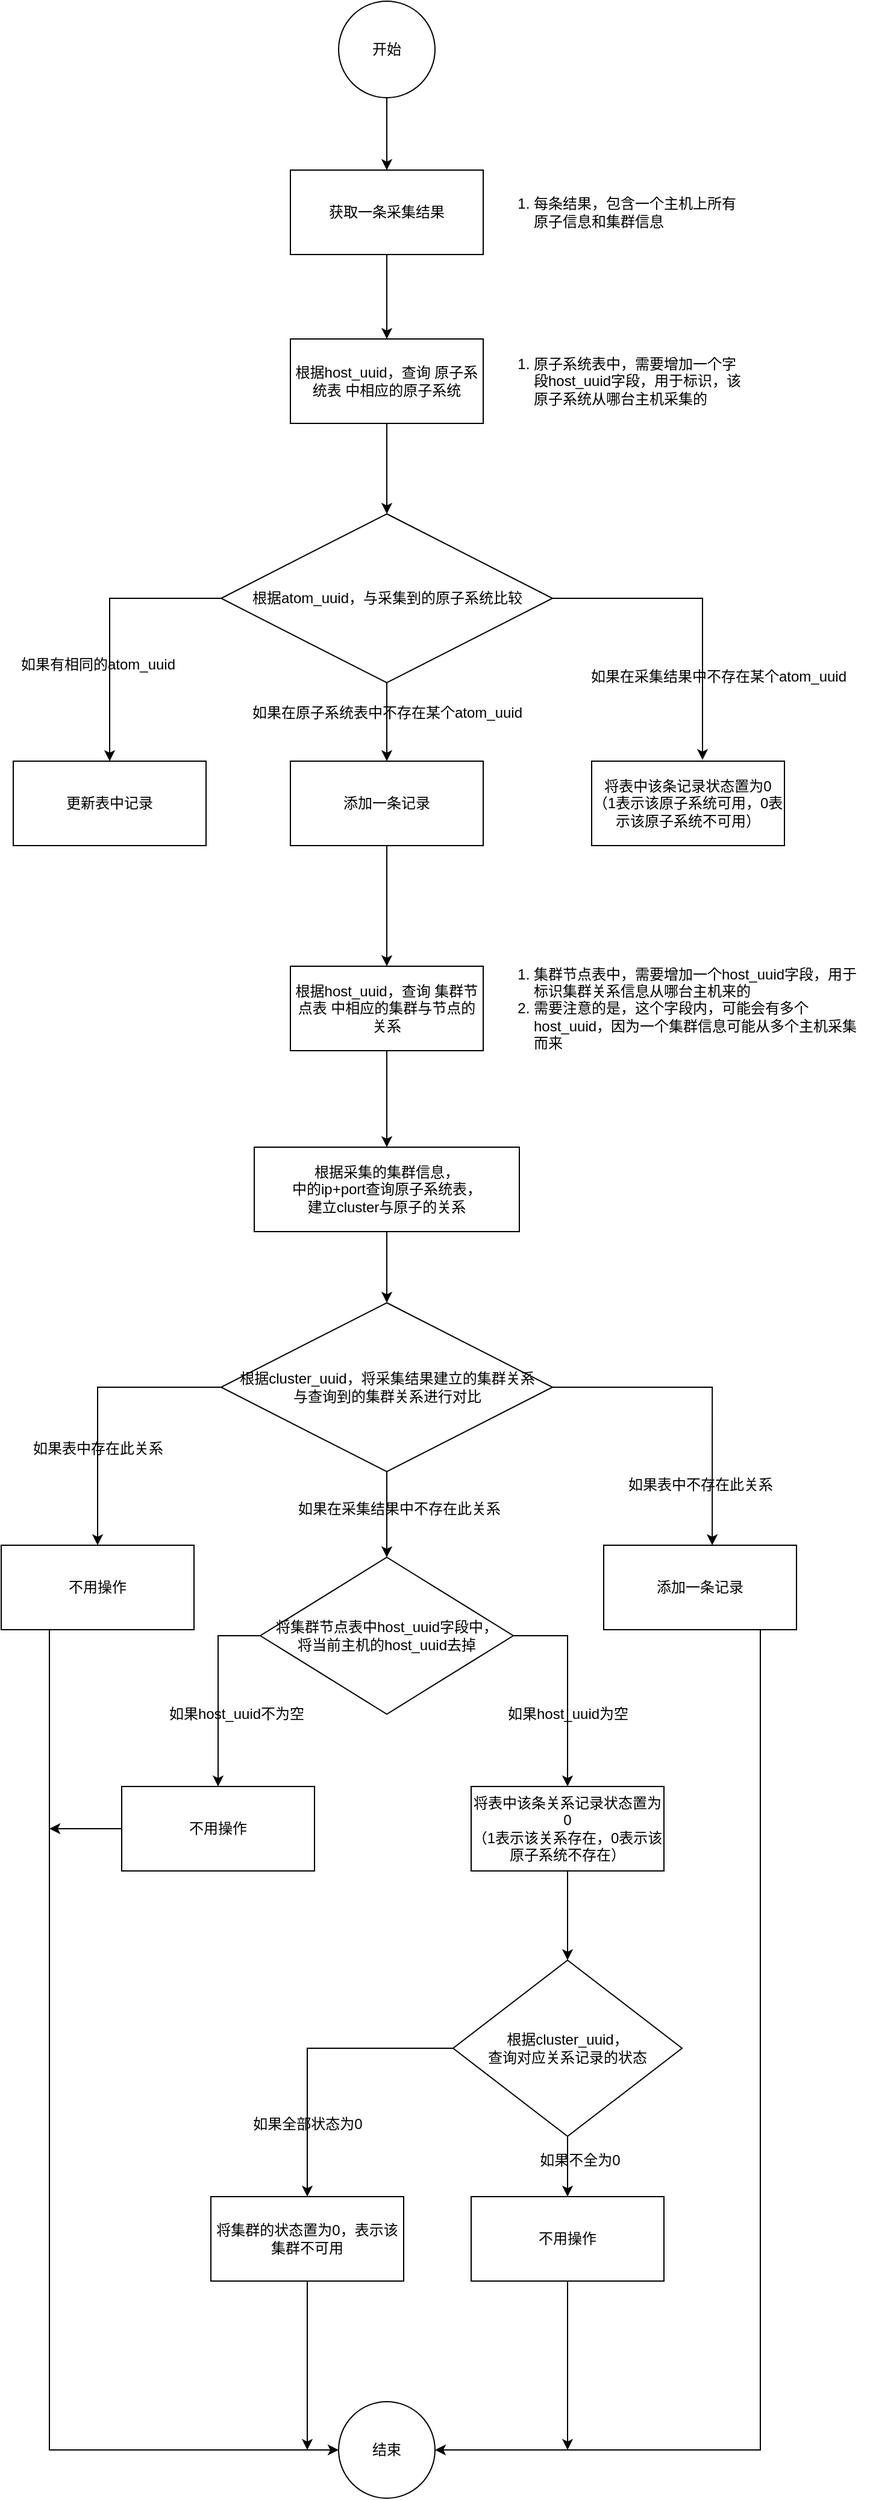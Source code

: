 <mxfile version="13.7.9" type="device"><diagram id="kVv7ODqZm0UyKyoOm-V6" name="Page-1"><mxGraphModel dx="1422" dy="762" grid="1" gridSize="10" guides="1" tooltips="1" connect="1" arrows="1" fold="1" page="1" pageScale="1" pageWidth="827" pageHeight="1169" math="0" shadow="0"><root><mxCell id="0"/><mxCell id="1" parent="0"/><mxCell id="ZHxAtVCNwBXifnDHZwni-20" style="edgeStyle=orthogonalEdgeStyle;rounded=0;orthogonalLoop=1;jettySize=auto;html=1;entryX=0.5;entryY=0;entryDx=0;entryDy=0;" edge="1" parent="1" source="ZHxAtVCNwBXifnDHZwni-2" target="ZHxAtVCNwBXifnDHZwni-4"><mxGeometry relative="1" as="geometry"/></mxCell><mxCell id="ZHxAtVCNwBXifnDHZwni-2" value="开始" style="ellipse;whiteSpace=wrap;html=1;aspect=fixed;" vertex="1" parent="1"><mxGeometry x="360" y="90" width="80" height="80" as="geometry"/></mxCell><mxCell id="ZHxAtVCNwBXifnDHZwni-21" style="edgeStyle=orthogonalEdgeStyle;rounded=0;orthogonalLoop=1;jettySize=auto;html=1;entryX=0.5;entryY=0;entryDx=0;entryDy=0;" edge="1" parent="1" source="ZHxAtVCNwBXifnDHZwni-4" target="ZHxAtVCNwBXifnDHZwni-6"><mxGeometry relative="1" as="geometry"/></mxCell><mxCell id="ZHxAtVCNwBXifnDHZwni-4" value="获取一条采集结果" style="rounded=0;whiteSpace=wrap;html=1;" vertex="1" parent="1"><mxGeometry x="320" y="230" width="160" height="70" as="geometry"/></mxCell><mxCell id="ZHxAtVCNwBXifnDHZwni-5" value="&lt;ol&gt;&lt;li&gt;每条结果，包含一个主机上所有原子信息和集群信息&lt;/li&gt;&lt;/ol&gt;" style="text;html=1;strokeColor=none;fillColor=none;align=left;verticalAlign=middle;whiteSpace=wrap;rounded=0;" vertex="1" parent="1"><mxGeometry x="480" y="230" width="220" height="70" as="geometry"/></mxCell><mxCell id="ZHxAtVCNwBXifnDHZwni-22" style="edgeStyle=orthogonalEdgeStyle;rounded=0;orthogonalLoop=1;jettySize=auto;html=1;entryX=0.5;entryY=0;entryDx=0;entryDy=0;" edge="1" parent="1" source="ZHxAtVCNwBXifnDHZwni-6" target="ZHxAtVCNwBXifnDHZwni-9"><mxGeometry relative="1" as="geometry"/></mxCell><mxCell id="ZHxAtVCNwBXifnDHZwni-6" value="根据host_uuid，查询 原子系统表 中相应的原子系统" style="rounded=0;whiteSpace=wrap;html=1;" vertex="1" parent="1"><mxGeometry x="320" y="370" width="160" height="70" as="geometry"/></mxCell><mxCell id="ZHxAtVCNwBXifnDHZwni-12" style="edgeStyle=orthogonalEdgeStyle;rounded=0;orthogonalLoop=1;jettySize=auto;html=1;entryX=0.5;entryY=0;entryDx=0;entryDy=0;" edge="1" parent="1" source="ZHxAtVCNwBXifnDHZwni-9" target="ZHxAtVCNwBXifnDHZwni-11"><mxGeometry relative="1" as="geometry"><mxPoint x="220" y="585" as="targetPoint"/><Array as="points"><mxPoint x="170" y="585"/></Array></mxGeometry></mxCell><mxCell id="ZHxAtVCNwBXifnDHZwni-15" style="edgeStyle=orthogonalEdgeStyle;rounded=0;orthogonalLoop=1;jettySize=auto;html=1;" edge="1" parent="1" source="ZHxAtVCNwBXifnDHZwni-9" target="ZHxAtVCNwBXifnDHZwni-14"><mxGeometry relative="1" as="geometry"/></mxCell><mxCell id="ZHxAtVCNwBXifnDHZwni-18" style="edgeStyle=orthogonalEdgeStyle;rounded=0;orthogonalLoop=1;jettySize=auto;html=1;entryX=0.575;entryY=-0.014;entryDx=0;entryDy=0;entryPerimeter=0;" edge="1" parent="1" source="ZHxAtVCNwBXifnDHZwni-9" target="ZHxAtVCNwBXifnDHZwni-17"><mxGeometry relative="1" as="geometry"/></mxCell><mxCell id="ZHxAtVCNwBXifnDHZwni-9" value="根据atom_uuid，与采集到的原子系统比较" style="rhombus;whiteSpace=wrap;html=1;" vertex="1" parent="1"><mxGeometry x="262.5" y="515" width="275" height="140" as="geometry"/></mxCell><mxCell id="ZHxAtVCNwBXifnDHZwni-11" value="更新表中记录" style="rounded=0;whiteSpace=wrap;html=1;" vertex="1" parent="1"><mxGeometry x="90" y="720" width="160" height="70" as="geometry"/></mxCell><mxCell id="ZHxAtVCNwBXifnDHZwni-13" value="如果有相同的atom_uuid" style="text;html=1;align=center;verticalAlign=middle;resizable=0;points=[];autosize=1;" vertex="1" parent="1"><mxGeometry x="90" y="630" width="140" height="20" as="geometry"/></mxCell><mxCell id="ZHxAtVCNwBXifnDHZwni-53" style="edgeStyle=orthogonalEdgeStyle;rounded=0;orthogonalLoop=1;jettySize=auto;html=1;entryX=0.5;entryY=0;entryDx=0;entryDy=0;" edge="1" parent="1" source="ZHxAtVCNwBXifnDHZwni-14" target="ZHxAtVCNwBXifnDHZwni-23"><mxGeometry relative="1" as="geometry"/></mxCell><mxCell id="ZHxAtVCNwBXifnDHZwni-14" value="添加一条记录" style="rounded=0;whiteSpace=wrap;html=1;" vertex="1" parent="1"><mxGeometry x="320" y="720" width="160" height="70" as="geometry"/></mxCell><mxCell id="ZHxAtVCNwBXifnDHZwni-16" value="如果在原子系统表中不存在某个atom_uuid" style="text;html=1;align=center;verticalAlign=middle;resizable=0;points=[];autosize=1;" vertex="1" parent="1"><mxGeometry x="280" y="670" width="240" height="20" as="geometry"/></mxCell><mxCell id="ZHxAtVCNwBXifnDHZwni-17" value="将表中该条记录状态置为0&lt;br&gt;（1表示该原子系统可用，0表示该原子系统不可用）" style="rounded=0;whiteSpace=wrap;html=1;" vertex="1" parent="1"><mxGeometry x="570" y="720" width="160" height="70" as="geometry"/></mxCell><mxCell id="ZHxAtVCNwBXifnDHZwni-19" value="如果在采集结果中不存在某个atom_uuid" style="text;html=1;align=center;verticalAlign=middle;resizable=0;points=[];autosize=1;" vertex="1" parent="1"><mxGeometry x="560" y="640" width="230" height="20" as="geometry"/></mxCell><mxCell id="ZHxAtVCNwBXifnDHZwni-54" style="edgeStyle=orthogonalEdgeStyle;rounded=0;orthogonalLoop=1;jettySize=auto;html=1;entryX=0.5;entryY=0;entryDx=0;entryDy=0;" edge="1" parent="1" source="ZHxAtVCNwBXifnDHZwni-23" target="ZHxAtVCNwBXifnDHZwni-28"><mxGeometry relative="1" as="geometry"/></mxCell><mxCell id="ZHxAtVCNwBXifnDHZwni-23" value="根据host_uuid，查询 集群节点表 中相应的集群与节点的关系" style="rounded=0;whiteSpace=wrap;html=1;" vertex="1" parent="1"><mxGeometry x="320" y="890" width="160" height="70" as="geometry"/></mxCell><mxCell id="ZHxAtVCNwBXifnDHZwni-25" value="&lt;ol&gt;&lt;li&gt;集群节点表中，需要增加一个host_uuid字段，用于标识集群关系信息从哪台主机来的&lt;/li&gt;&lt;li&gt;需要注意的是，这个字段内，可能会有多个host_uuid，因为一个集群信息可能从多个主机采集而来&lt;/li&gt;&lt;/ol&gt;" style="text;html=1;strokeColor=none;fillColor=none;align=left;verticalAlign=middle;whiteSpace=wrap;rounded=0;" vertex="1" parent="1"><mxGeometry x="480" y="890" width="320" height="70" as="geometry"/></mxCell><mxCell id="ZHxAtVCNwBXifnDHZwni-26" value="&lt;ol&gt;&lt;li&gt;原子系统表中，需要增加一个字段host_uuid字段，用于标识，该原子系统从哪台主机采集的&lt;/li&gt;&lt;/ol&gt;" style="text;html=1;strokeColor=none;fillColor=none;align=left;verticalAlign=middle;whiteSpace=wrap;rounded=0;" vertex="1" parent="1"><mxGeometry x="480" y="370" width="220" height="70" as="geometry"/></mxCell><mxCell id="ZHxAtVCNwBXifnDHZwni-56" style="edgeStyle=orthogonalEdgeStyle;rounded=0;orthogonalLoop=1;jettySize=auto;html=1;entryX=0.5;entryY=0;entryDx=0;entryDy=0;" edge="1" parent="1" source="ZHxAtVCNwBXifnDHZwni-28" target="ZHxAtVCNwBXifnDHZwni-30"><mxGeometry relative="1" as="geometry"/></mxCell><mxCell id="ZHxAtVCNwBXifnDHZwni-28" value="根据采集的集群信息，&lt;br&gt;中的ip+port查询原子系统表，&lt;br&gt;建立cluster与原子的关系" style="rounded=0;whiteSpace=wrap;html=1;" vertex="1" parent="1"><mxGeometry x="290" y="1040" width="220" height="70" as="geometry"/></mxCell><mxCell id="ZHxAtVCNwBXifnDHZwni-32" style="edgeStyle=orthogonalEdgeStyle;rounded=0;orthogonalLoop=1;jettySize=auto;html=1;exitX=0;exitY=0.5;exitDx=0;exitDy=0;entryX=0.5;entryY=0;entryDx=0;entryDy=0;" edge="1" parent="1" source="ZHxAtVCNwBXifnDHZwni-30" target="ZHxAtVCNwBXifnDHZwni-31"><mxGeometry relative="1" as="geometry"/></mxCell><mxCell id="ZHxAtVCNwBXifnDHZwni-43" style="edgeStyle=orthogonalEdgeStyle;rounded=0;orthogonalLoop=1;jettySize=auto;html=1;entryX=0.563;entryY=0;entryDx=0;entryDy=0;entryPerimeter=0;" edge="1" parent="1" source="ZHxAtVCNwBXifnDHZwni-30" target="ZHxAtVCNwBXifnDHZwni-35"><mxGeometry relative="1" as="geometry"/></mxCell><mxCell id="ZHxAtVCNwBXifnDHZwni-58" style="edgeStyle=orthogonalEdgeStyle;rounded=0;orthogonalLoop=1;jettySize=auto;html=1;entryX=0.5;entryY=0;entryDx=0;entryDy=0;" edge="1" parent="1" source="ZHxAtVCNwBXifnDHZwni-30" target="ZHxAtVCNwBXifnDHZwni-45"><mxGeometry relative="1" as="geometry"/></mxCell><mxCell id="ZHxAtVCNwBXifnDHZwni-30" value="根据cluster_uuid，将采集结果建立的集群关系&lt;br&gt;与查询到的集群关系进行对比" style="rhombus;whiteSpace=wrap;html=1;" vertex="1" parent="1"><mxGeometry x="262.5" y="1169" width="275" height="140" as="geometry"/></mxCell><mxCell id="ZHxAtVCNwBXifnDHZwni-67" style="edgeStyle=orthogonalEdgeStyle;rounded=0;orthogonalLoop=1;jettySize=auto;html=1;entryX=0;entryY=0.5;entryDx=0;entryDy=0;" edge="1" parent="1" source="ZHxAtVCNwBXifnDHZwni-31" target="ZHxAtVCNwBXifnDHZwni-66"><mxGeometry relative="1" as="geometry"><Array as="points"><mxPoint x="120" y="2120"/></Array></mxGeometry></mxCell><mxCell id="ZHxAtVCNwBXifnDHZwni-31" value="不用操作" style="rounded=0;whiteSpace=wrap;html=1;" vertex="1" parent="1"><mxGeometry x="80" y="1370" width="160" height="70" as="geometry"/></mxCell><mxCell id="ZHxAtVCNwBXifnDHZwni-34" value="如果表中存在此关系" style="text;html=1;align=center;verticalAlign=middle;resizable=0;points=[];autosize=1;" vertex="1" parent="1"><mxGeometry x="100" y="1280" width="120" height="20" as="geometry"/></mxCell><mxCell id="ZHxAtVCNwBXifnDHZwni-70" style="edgeStyle=orthogonalEdgeStyle;rounded=0;orthogonalLoop=1;jettySize=auto;html=1;entryX=1;entryY=0.5;entryDx=0;entryDy=0;" edge="1" parent="1" source="ZHxAtVCNwBXifnDHZwni-35" target="ZHxAtVCNwBXifnDHZwni-66"><mxGeometry relative="1" as="geometry"><Array as="points"><mxPoint x="710" y="2120"/></Array></mxGeometry></mxCell><mxCell id="ZHxAtVCNwBXifnDHZwni-35" value="添加一条记录" style="rounded=0;whiteSpace=wrap;html=1;" vertex="1" parent="1"><mxGeometry x="580" y="1370" width="160" height="70" as="geometry"/></mxCell><mxCell id="ZHxAtVCNwBXifnDHZwni-36" value="如果表中不存在此关系" style="text;html=1;align=center;verticalAlign=middle;resizable=0;points=[];autosize=1;" vertex="1" parent="1"><mxGeometry x="590" y="1310" width="140" height="20" as="geometry"/></mxCell><mxCell id="ZHxAtVCNwBXifnDHZwni-40" value="如果在采集结果中不存在此关系" style="text;html=1;align=center;verticalAlign=middle;resizable=0;points=[];autosize=1;" vertex="1" parent="1"><mxGeometry x="320" y="1330" width="180" height="20" as="geometry"/></mxCell><mxCell id="ZHxAtVCNwBXifnDHZwni-48" style="edgeStyle=orthogonalEdgeStyle;rounded=0;orthogonalLoop=1;jettySize=auto;html=1;entryX=0.5;entryY=0;entryDx=0;entryDy=0;" edge="1" parent="1" source="ZHxAtVCNwBXifnDHZwni-45" target="ZHxAtVCNwBXifnDHZwni-46"><mxGeometry relative="1" as="geometry"><Array as="points"><mxPoint x="260" y="1445"/></Array></mxGeometry></mxCell><mxCell id="ZHxAtVCNwBXifnDHZwni-50" style="edgeStyle=orthogonalEdgeStyle;rounded=0;orthogonalLoop=1;jettySize=auto;html=1;entryX=0.5;entryY=0;entryDx=0;entryDy=0;" edge="1" parent="1" source="ZHxAtVCNwBXifnDHZwni-45" target="ZHxAtVCNwBXifnDHZwni-47"><mxGeometry relative="1" as="geometry"><Array as="points"><mxPoint x="550" y="1445"/></Array></mxGeometry></mxCell><mxCell id="ZHxAtVCNwBXifnDHZwni-45" value="&lt;span&gt;将集群节点表中host_uuid字段中，&lt;br&gt;将当前主机的host_uuid去掉&lt;/span&gt;" style="rhombus;whiteSpace=wrap;html=1;" vertex="1" parent="1"><mxGeometry x="295" y="1380" width="210" height="130" as="geometry"/></mxCell><mxCell id="ZHxAtVCNwBXifnDHZwni-69" style="edgeStyle=orthogonalEdgeStyle;rounded=0;orthogonalLoop=1;jettySize=auto;html=1;" edge="1" parent="1" source="ZHxAtVCNwBXifnDHZwni-46"><mxGeometry relative="1" as="geometry"><mxPoint x="120" y="1605" as="targetPoint"/></mxGeometry></mxCell><mxCell id="ZHxAtVCNwBXifnDHZwni-46" value="不用操作" style="rounded=0;whiteSpace=wrap;html=1;" vertex="1" parent="1"><mxGeometry x="180" y="1570" width="160" height="70" as="geometry"/></mxCell><mxCell id="ZHxAtVCNwBXifnDHZwni-71" style="edgeStyle=orthogonalEdgeStyle;rounded=0;orthogonalLoop=1;jettySize=auto;html=1;entryX=0.5;entryY=0;entryDx=0;entryDy=0;" edge="1" parent="1" source="ZHxAtVCNwBXifnDHZwni-47" target="ZHxAtVCNwBXifnDHZwni-52"><mxGeometry relative="1" as="geometry"/></mxCell><mxCell id="ZHxAtVCNwBXifnDHZwni-47" value="将表中该条关系记录状态置为0&lt;br&gt;（1表示该关系存在，0表示该原子系统不存在）" style="rounded=0;whiteSpace=wrap;html=1;" vertex="1" parent="1"><mxGeometry x="470" y="1570" width="160" height="70" as="geometry"/></mxCell><mxCell id="ZHxAtVCNwBXifnDHZwni-49" value="如果host_uuid不为空" style="text;html=1;align=center;verticalAlign=middle;resizable=0;points=[];autosize=1;" vertex="1" parent="1"><mxGeometry x="210" y="1500" width="130" height="20" as="geometry"/></mxCell><mxCell id="ZHxAtVCNwBXifnDHZwni-51" value="如果host_uuid为空" style="text;html=1;align=center;verticalAlign=middle;resizable=0;points=[];autosize=1;" vertex="1" parent="1"><mxGeometry x="490" y="1500" width="120" height="20" as="geometry"/></mxCell><mxCell id="ZHxAtVCNwBXifnDHZwni-61" style="edgeStyle=orthogonalEdgeStyle;rounded=0;orthogonalLoop=1;jettySize=auto;html=1;entryX=0.5;entryY=0;entryDx=0;entryDy=0;" edge="1" parent="1" source="ZHxAtVCNwBXifnDHZwni-52" target="ZHxAtVCNwBXifnDHZwni-59"><mxGeometry relative="1" as="geometry"/></mxCell><mxCell id="ZHxAtVCNwBXifnDHZwni-62" style="edgeStyle=orthogonalEdgeStyle;rounded=0;orthogonalLoop=1;jettySize=auto;html=1;entryX=0.5;entryY=0;entryDx=0;entryDy=0;" edge="1" parent="1" source="ZHxAtVCNwBXifnDHZwni-52" target="ZHxAtVCNwBXifnDHZwni-60"><mxGeometry relative="1" as="geometry"/></mxCell><mxCell id="ZHxAtVCNwBXifnDHZwni-52" value="根据cluster_uuid，&lt;br&gt;查询对应关系记录的状态" style="rhombus;whiteSpace=wrap;html=1;" vertex="1" parent="1"><mxGeometry x="455" y="1714" width="190" height="146" as="geometry"/></mxCell><mxCell id="ZHxAtVCNwBXifnDHZwni-73" style="edgeStyle=orthogonalEdgeStyle;rounded=0;orthogonalLoop=1;jettySize=auto;html=1;" edge="1" parent="1" source="ZHxAtVCNwBXifnDHZwni-59"><mxGeometry relative="1" as="geometry"><mxPoint x="334" y="2120" as="targetPoint"/></mxGeometry></mxCell><mxCell id="ZHxAtVCNwBXifnDHZwni-59" value="将集群的状态置为0，表示该集群不可用" style="rounded=0;whiteSpace=wrap;html=1;" vertex="1" parent="1"><mxGeometry x="254" y="1910" width="160" height="70" as="geometry"/></mxCell><mxCell id="ZHxAtVCNwBXifnDHZwni-74" style="edgeStyle=orthogonalEdgeStyle;rounded=0;orthogonalLoop=1;jettySize=auto;html=1;" edge="1" parent="1" source="ZHxAtVCNwBXifnDHZwni-60"><mxGeometry relative="1" as="geometry"><mxPoint x="550" y="2120" as="targetPoint"/></mxGeometry></mxCell><mxCell id="ZHxAtVCNwBXifnDHZwni-60" value="不用操作" style="rounded=0;whiteSpace=wrap;html=1;" vertex="1" parent="1"><mxGeometry x="470" y="1910" width="160" height="70" as="geometry"/></mxCell><mxCell id="ZHxAtVCNwBXifnDHZwni-63" value="如果全部状态为0" style="text;html=1;align=center;verticalAlign=middle;resizable=0;points=[];autosize=1;" vertex="1" parent="1"><mxGeometry x="279" y="1840" width="110" height="20" as="geometry"/></mxCell><mxCell id="ZHxAtVCNwBXifnDHZwni-64" value="如果不全为0" style="text;html=1;align=center;verticalAlign=middle;resizable=0;points=[];autosize=1;" vertex="1" parent="1"><mxGeometry x="520" y="1870" width="80" height="20" as="geometry"/></mxCell><mxCell id="ZHxAtVCNwBXifnDHZwni-66" value="结束" style="ellipse;whiteSpace=wrap;html=1;aspect=fixed;" vertex="1" parent="1"><mxGeometry x="360" y="2080" width="80" height="80" as="geometry"/></mxCell></root></mxGraphModel></diagram></mxfile>